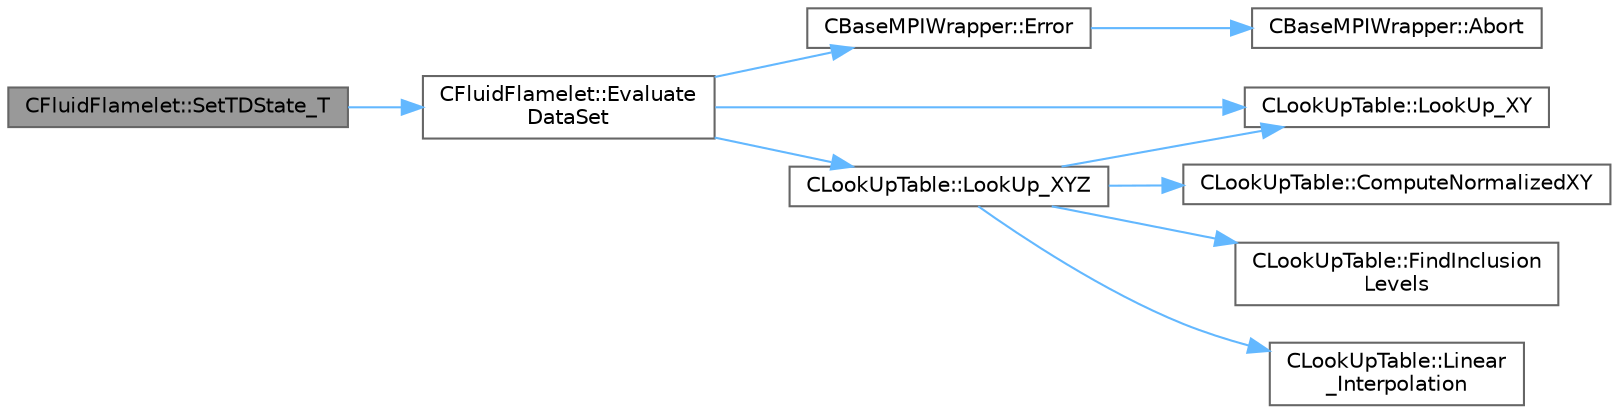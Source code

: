 digraph "CFluidFlamelet::SetTDState_T"
{
 // LATEX_PDF_SIZE
  bgcolor="transparent";
  edge [fontname=Helvetica,fontsize=10,labelfontname=Helvetica,labelfontsize=10];
  node [fontname=Helvetica,fontsize=10,shape=box,height=0.2,width=0.4];
  rankdir="LR";
  Node1 [id="Node000001",label="CFluidFlamelet::SetTDState_T",height=0.2,width=0.4,color="gray40", fillcolor="grey60", style="filled", fontcolor="black",tooltip="Set the thermodynamic state."];
  Node1 -> Node2 [id="edge1_Node000001_Node000002",color="steelblue1",style="solid",tooltip=" "];
  Node2 [id="Node000002",label="CFluidFlamelet::Evaluate\lDataSet",height=0.2,width=0.4,color="grey40", fillcolor="white", style="filled",URL="$classCFluidFlamelet.html#a85d661d25ded9d267e43c1c5cfd0db47",tooltip="Evaluate the flamelet manifold."];
  Node2 -> Node3 [id="edge2_Node000002_Node000003",color="steelblue1",style="solid",tooltip=" "];
  Node3 [id="Node000003",label="CBaseMPIWrapper::Error",height=0.2,width=0.4,color="grey40", fillcolor="white", style="filled",URL="$classCBaseMPIWrapper.html#a04457c47629bda56704e6a8804833eeb",tooltip=" "];
  Node3 -> Node4 [id="edge3_Node000003_Node000004",color="steelblue1",style="solid",tooltip=" "];
  Node4 [id="Node000004",label="CBaseMPIWrapper::Abort",height=0.2,width=0.4,color="grey40", fillcolor="white", style="filled",URL="$classCBaseMPIWrapper.html#af7297d861dca86b45cf561b6ab642e8f",tooltip=" "];
  Node2 -> Node5 [id="edge4_Node000002_Node000005",color="steelblue1",style="solid",tooltip=" "];
  Node5 [id="Node000005",label="CLookUpTable::LookUp_XY",height=0.2,width=0.4,color="grey40", fillcolor="white", style="filled",URL="$classCLookUpTable.html#ab2c601f6ef4eada22f40ab89e731f854",tooltip="Lookup 1 value of the single variable \"val_name_var\" using controlling variable values(val_CV1,..."];
  Node2 -> Node6 [id="edge5_Node000002_Node000006",color="steelblue1",style="solid",tooltip=" "];
  Node6 [id="Node000006",label="CLookUpTable::LookUp_XYZ",height=0.2,width=0.4,color="grey40", fillcolor="white", style="filled",URL="$classCLookUpTable.html#a0bc3ea03e02af7e8f2766ba054e61e37",tooltip="Lookup the value of the variable \"val_name_var\" using controlling variable values(val_CV1,..."];
  Node6 -> Node7 [id="edge6_Node000006_Node000007",color="steelblue1",style="solid",tooltip=" "];
  Node7 [id="Node000007",label="CLookUpTable::ComputeNormalizedXY",height=0.2,width=0.4,color="grey40", fillcolor="white", style="filled",URL="$classCLookUpTable.html#a141182ace0701dd6b85ca2862232f175",tooltip="Compute the values of the first and second controlling variable based on normalized query coordinates..."];
  Node6 -> Node8 [id="edge7_Node000006_Node000008",color="steelblue1",style="solid",tooltip=" "];
  Node8 [id="Node000008",label="CLookUpTable::FindInclusion\lLevels",height=0.2,width=0.4,color="grey40", fillcolor="white", style="filled",URL="$classCLookUpTable.html#a199a763b8d96acd9e0f7e87ee8456b0f",tooltip="Find the table levels with constant z-values directly above and below query val_z."];
  Node6 -> Node9 [id="edge8_Node000006_Node000009",color="steelblue1",style="solid",tooltip=" "];
  Node9 [id="Node000009",label="CLookUpTable::Linear\l_Interpolation",height=0.2,width=0.4,color="grey40", fillcolor="white", style="filled",URL="$classCLookUpTable.html#a4aba2268e736807e8ba8cf6ba1aa1858",tooltip="Perform linear interpolation between two table levels for a single variable."];
  Node6 -> Node5 [id="edge9_Node000006_Node000005",color="steelblue1",style="solid",tooltip=" "];
}
